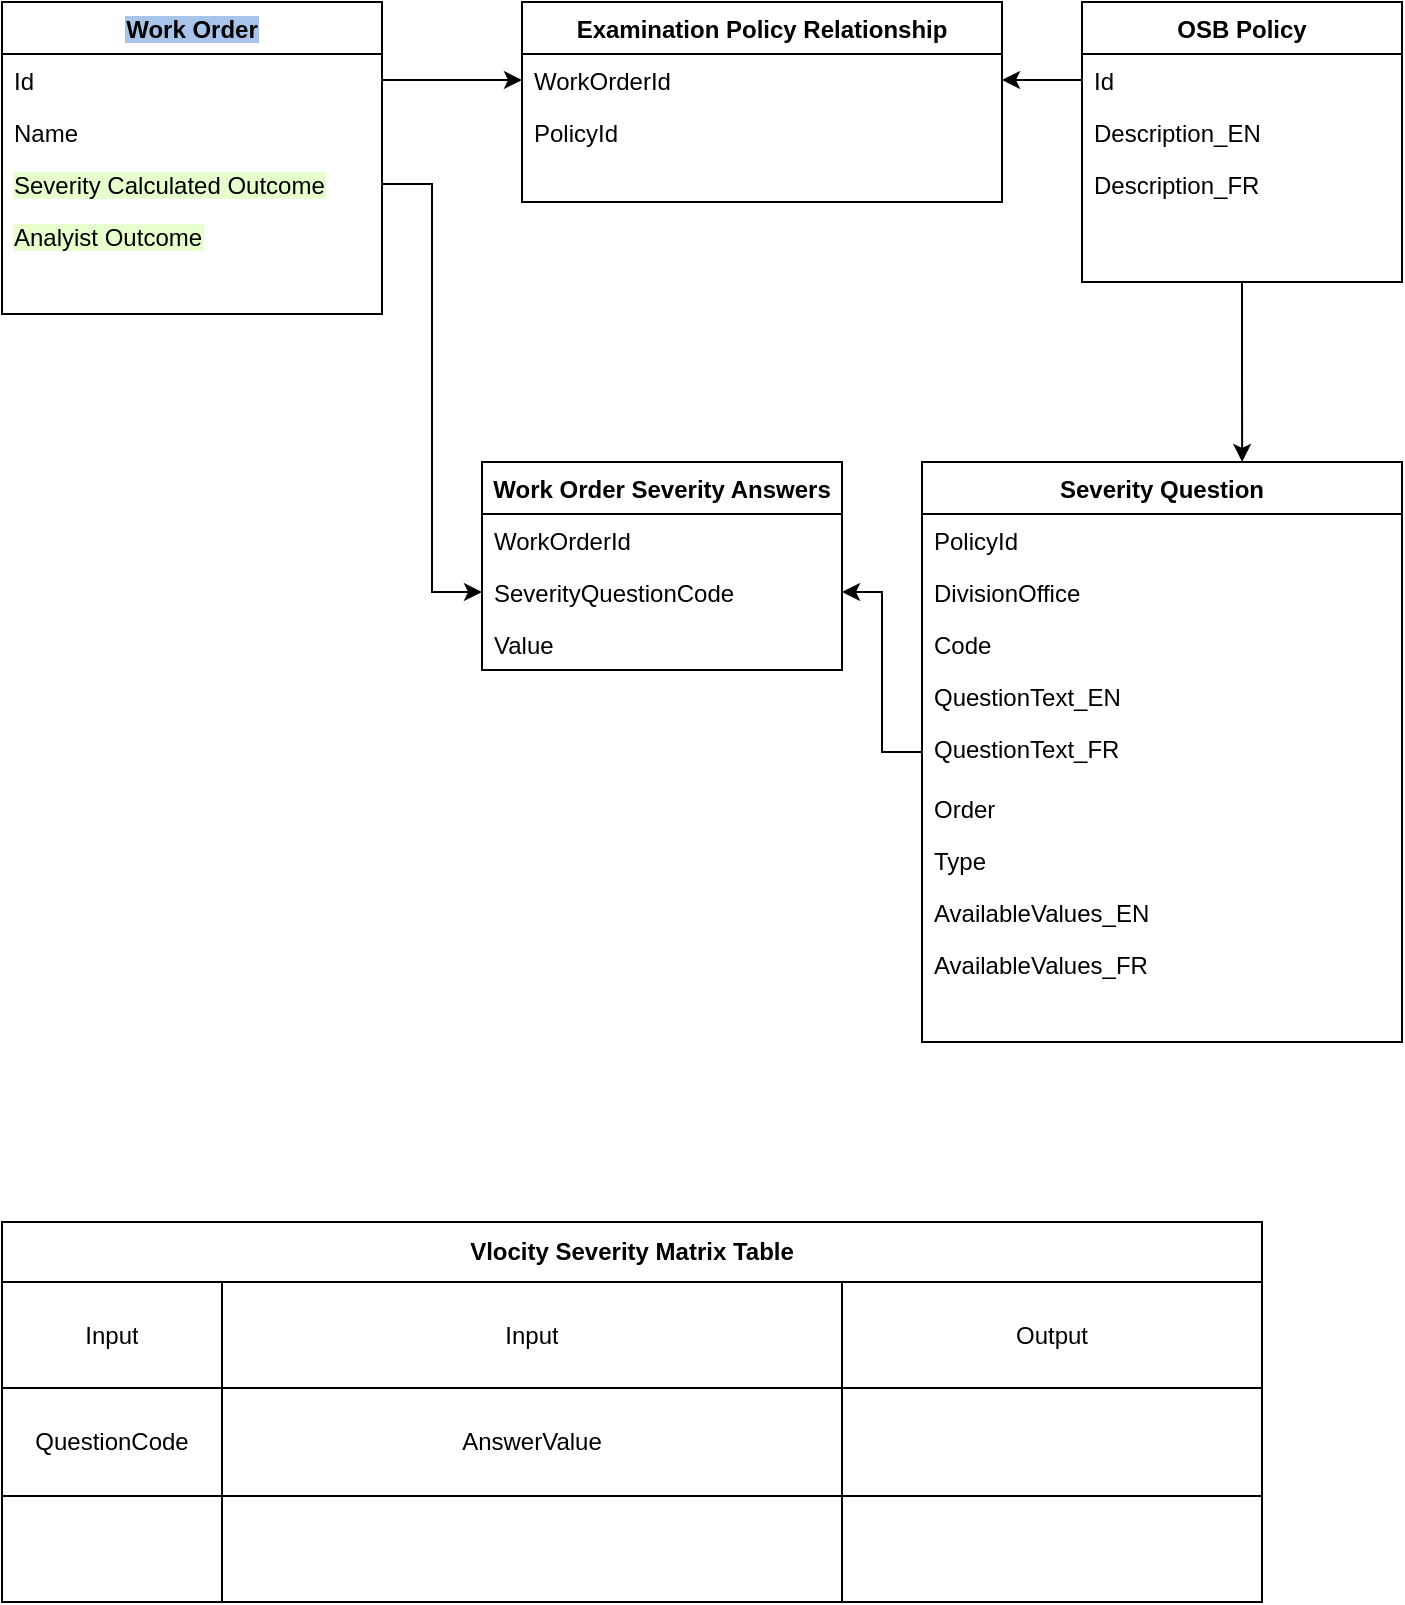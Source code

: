 <mxfile version="14.4.7" type="github" pages="2">
  <diagram id="C5RBs43oDa-KdzZeNtuy" name="DataModal">
    <mxGraphModel dx="1869" dy="635" grid="1" gridSize="10" guides="1" tooltips="1" connect="1" arrows="1" fold="1" page="1" pageScale="1" pageWidth="827" pageHeight="1169" math="0" shadow="0">
      <root>
        <mxCell id="WIyWlLk6GJQsqaUBKTNV-0" />
        <mxCell id="WIyWlLk6GJQsqaUBKTNV-1" parent="WIyWlLk6GJQsqaUBKTNV-0" />
        <mxCell id="3DVKQM_mZLRMeYmIeLQe-33" style="edgeStyle=orthogonalEdgeStyle;rounded=0;orthogonalLoop=1;jettySize=auto;html=1;entryX=0.667;entryY=0;entryDx=0;entryDy=0;entryPerimeter=0;" edge="1" parent="WIyWlLk6GJQsqaUBKTNV-1" source="zkfFHV4jXpPFQw0GAbJ--0" target="zkfFHV4jXpPFQw0GAbJ--13">
          <mxGeometry relative="1" as="geometry" />
        </mxCell>
        <mxCell id="zkfFHV4jXpPFQw0GAbJ--0" value="OSB Policy" style="swimlane;fontStyle=1;align=center;verticalAlign=top;childLayout=stackLayout;horizontal=1;startSize=26;horizontalStack=0;resizeParent=1;resizeLast=0;collapsible=1;marginBottom=0;rounded=0;shadow=0;strokeWidth=1;" parent="WIyWlLk6GJQsqaUBKTNV-1" vertex="1">
          <mxGeometry x="220" y="100" width="160" height="140" as="geometry">
            <mxRectangle x="230" y="140" width="160" height="26" as="alternateBounds" />
          </mxGeometry>
        </mxCell>
        <mxCell id="3DVKQM_mZLRMeYmIeLQe-0" value="Id" style="text;align=left;verticalAlign=top;spacingLeft=4;spacingRight=4;overflow=hidden;rotatable=0;points=[[0,0.5],[1,0.5]];portConstraint=eastwest;rounded=0;shadow=0;html=0;" vertex="1" parent="zkfFHV4jXpPFQw0GAbJ--0">
          <mxGeometry y="26" width="160" height="26" as="geometry" />
        </mxCell>
        <mxCell id="3DVKQM_mZLRMeYmIeLQe-4" value="Description_EN" style="text;align=left;verticalAlign=top;spacingLeft=4;spacingRight=4;overflow=hidden;rotatable=0;points=[[0,0.5],[1,0.5]];portConstraint=eastwest;rounded=0;shadow=0;html=0;" vertex="1" parent="zkfFHV4jXpPFQw0GAbJ--0">
          <mxGeometry y="52" width="160" height="26" as="geometry" />
        </mxCell>
        <mxCell id="zkfFHV4jXpPFQw0GAbJ--3" value="Description_FR&#xa;" style="text;align=left;verticalAlign=top;spacingLeft=4;spacingRight=4;overflow=hidden;rotatable=0;points=[[0,0.5],[1,0.5]];portConstraint=eastwest;rounded=0;shadow=0;html=0;" parent="zkfFHV4jXpPFQw0GAbJ--0" vertex="1">
          <mxGeometry y="78" width="160" height="24" as="geometry" />
        </mxCell>
        <mxCell id="zkfFHV4jXpPFQw0GAbJ--13" value="Severity Question" style="swimlane;fontStyle=1;align=center;verticalAlign=top;childLayout=stackLayout;horizontal=1;startSize=26;horizontalStack=0;resizeParent=1;resizeLast=0;collapsible=1;marginBottom=0;rounded=0;shadow=0;strokeWidth=1;" parent="WIyWlLk6GJQsqaUBKTNV-1" vertex="1">
          <mxGeometry x="140" y="330" width="240" height="290" as="geometry">
            <mxRectangle x="340" y="380" width="170" height="26" as="alternateBounds" />
          </mxGeometry>
        </mxCell>
        <mxCell id="zkfFHV4jXpPFQw0GAbJ--14" value="PolicyId" style="text;align=left;verticalAlign=top;spacingLeft=4;spacingRight=4;overflow=hidden;rotatable=0;points=[[0,0.5],[1,0.5]];portConstraint=eastwest;" parent="zkfFHV4jXpPFQw0GAbJ--13" vertex="1">
          <mxGeometry y="26" width="240" height="26" as="geometry" />
        </mxCell>
        <mxCell id="3DVKQM_mZLRMeYmIeLQe-18" value="DivisionOffice" style="text;align=left;verticalAlign=top;spacingLeft=4;spacingRight=4;overflow=hidden;rotatable=0;points=[[0,0.5],[1,0.5]];portConstraint=eastwest;" vertex="1" parent="zkfFHV4jXpPFQw0GAbJ--13">
          <mxGeometry y="52" width="240" height="26" as="geometry" />
        </mxCell>
        <mxCell id="3DVKQM_mZLRMeYmIeLQe-19" value="Code" style="text;align=left;verticalAlign=top;spacingLeft=4;spacingRight=4;overflow=hidden;rotatable=0;points=[[0,0.5],[1,0.5]];portConstraint=eastwest;" vertex="1" parent="zkfFHV4jXpPFQw0GAbJ--13">
          <mxGeometry y="78" width="240" height="26" as="geometry" />
        </mxCell>
        <mxCell id="3DVKQM_mZLRMeYmIeLQe-20" value="QuestionText_EN" style="text;align=left;verticalAlign=top;spacingLeft=4;spacingRight=4;overflow=hidden;rotatable=0;points=[[0,0.5],[1,0.5]];portConstraint=eastwest;" vertex="1" parent="zkfFHV4jXpPFQw0GAbJ--13">
          <mxGeometry y="104" width="240" height="26" as="geometry" />
        </mxCell>
        <mxCell id="3DVKQM_mZLRMeYmIeLQe-23" value="QuestionText_FR" style="text;align=left;verticalAlign=top;spacingLeft=4;spacingRight=4;overflow=hidden;rotatable=0;points=[[0,0.5],[1,0.5]];portConstraint=eastwest;" vertex="1" parent="zkfFHV4jXpPFQw0GAbJ--13">
          <mxGeometry y="130" width="240" height="30" as="geometry" />
        </mxCell>
        <mxCell id="3DVKQM_mZLRMeYmIeLQe-24" value="Order" style="text;align=left;verticalAlign=top;spacingLeft=4;spacingRight=4;overflow=hidden;rotatable=0;points=[[0,0.5],[1,0.5]];portConstraint=eastwest;" vertex="1" parent="zkfFHV4jXpPFQw0GAbJ--13">
          <mxGeometry y="160" width="240" height="26" as="geometry" />
        </mxCell>
        <mxCell id="3DVKQM_mZLRMeYmIeLQe-25" value="Type" style="text;align=left;verticalAlign=top;spacingLeft=4;spacingRight=4;overflow=hidden;rotatable=0;points=[[0,0.5],[1,0.5]];portConstraint=eastwest;" vertex="1" parent="zkfFHV4jXpPFQw0GAbJ--13">
          <mxGeometry y="186" width="240" height="26" as="geometry" />
        </mxCell>
        <mxCell id="3DVKQM_mZLRMeYmIeLQe-26" value="AvailableValues_EN" style="text;align=left;verticalAlign=top;spacingLeft=4;spacingRight=4;overflow=hidden;rotatable=0;points=[[0,0.5],[1,0.5]];portConstraint=eastwest;" vertex="1" parent="zkfFHV4jXpPFQw0GAbJ--13">
          <mxGeometry y="212" width="240" height="26" as="geometry" />
        </mxCell>
        <mxCell id="3DVKQM_mZLRMeYmIeLQe-28" value="AvailableValues_FR" style="text;align=left;verticalAlign=top;spacingLeft=4;spacingRight=4;overflow=hidden;rotatable=0;points=[[0,0.5],[1,0.5]];portConstraint=eastwest;" vertex="1" parent="zkfFHV4jXpPFQw0GAbJ--13">
          <mxGeometry y="238" width="240" height="26" as="geometry" />
        </mxCell>
        <mxCell id="zkfFHV4jXpPFQw0GAbJ--17" value="Work Order" style="swimlane;fontStyle=1;align=center;verticalAlign=top;childLayout=stackLayout;horizontal=1;startSize=26;horizontalStack=0;resizeParent=1;resizeLast=0;collapsible=1;marginBottom=0;rounded=0;shadow=0;strokeWidth=1;labelBackgroundColor=#A9C4EB;" parent="WIyWlLk6GJQsqaUBKTNV-1" vertex="1">
          <mxGeometry x="-320" y="100" width="190" height="156" as="geometry">
            <mxRectangle x="550" y="140" width="160" height="26" as="alternateBounds" />
          </mxGeometry>
        </mxCell>
        <mxCell id="3DVKQM_mZLRMeYmIeLQe-14" value="Id" style="text;align=left;verticalAlign=top;spacingLeft=4;spacingRight=4;overflow=hidden;rotatable=0;points=[[0,0.5],[1,0.5]];portConstraint=eastwest;rounded=0;shadow=0;html=0;" vertex="1" parent="zkfFHV4jXpPFQw0GAbJ--17">
          <mxGeometry y="26" width="190" height="26" as="geometry" />
        </mxCell>
        <mxCell id="3DVKQM_mZLRMeYmIeLQe-1" value="Name" style="text;align=left;verticalAlign=top;spacingLeft=4;spacingRight=4;overflow=hidden;rotatable=0;points=[[0,0.5],[1,0.5]];portConstraint=eastwest;rounded=0;shadow=0;html=0;" vertex="1" parent="zkfFHV4jXpPFQw0GAbJ--17">
          <mxGeometry y="52" width="190" height="26" as="geometry" />
        </mxCell>
        <mxCell id="3DVKQM_mZLRMeYmIeLQe-21" value="Severity Calculated Outcome" style="text;align=left;verticalAlign=top;spacingLeft=4;spacingRight=4;overflow=hidden;rotatable=0;points=[[0,0.5],[1,0.5]];portConstraint=eastwest;rounded=0;shadow=0;html=0;labelBackgroundColor=#E6FFCC;" vertex="1" parent="zkfFHV4jXpPFQw0GAbJ--17">
          <mxGeometry y="78" width="190" height="26" as="geometry" />
        </mxCell>
        <mxCell id="w55qhtxzYpkh1fjeQXrs-0" value="Analyist Outcome" style="text;align=left;verticalAlign=top;spacingLeft=4;spacingRight=4;overflow=hidden;rotatable=0;points=[[0,0.5],[1,0.5]];portConstraint=eastwest;rounded=0;shadow=0;html=0;labelBackgroundColor=#E6FFCC;" vertex="1" parent="zkfFHV4jXpPFQw0GAbJ--17">
          <mxGeometry y="104" width="190" height="26" as="geometry" />
        </mxCell>
        <mxCell id="3DVKQM_mZLRMeYmIeLQe-5" value="Examination Policy Relationship" style="swimlane;fontStyle=1;align=center;verticalAlign=top;childLayout=stackLayout;horizontal=1;startSize=26;horizontalStack=0;resizeParent=1;resizeLast=0;collapsible=1;marginBottom=0;rounded=0;shadow=0;strokeWidth=1;" vertex="1" parent="WIyWlLk6GJQsqaUBKTNV-1">
          <mxGeometry x="-60" y="100" width="240" height="100" as="geometry">
            <mxRectangle x="230" y="140" width="160" height="26" as="alternateBounds" />
          </mxGeometry>
        </mxCell>
        <mxCell id="3DVKQM_mZLRMeYmIeLQe-6" value="WorkOrderId" style="text;align=left;verticalAlign=top;spacingLeft=4;spacingRight=4;overflow=hidden;rotatable=0;points=[[0,0.5],[1,0.5]];portConstraint=eastwest;rounded=0;shadow=0;html=0;" vertex="1" parent="3DVKQM_mZLRMeYmIeLQe-5">
          <mxGeometry y="26" width="240" height="26" as="geometry" />
        </mxCell>
        <mxCell id="3DVKQM_mZLRMeYmIeLQe-12" value="PolicyId" style="text;align=left;verticalAlign=top;spacingLeft=4;spacingRight=4;overflow=hidden;rotatable=0;points=[[0,0.5],[1,0.5]];portConstraint=eastwest;rounded=0;shadow=0;html=0;" vertex="1" parent="3DVKQM_mZLRMeYmIeLQe-5">
          <mxGeometry y="52" width="240" height="26" as="geometry" />
        </mxCell>
        <mxCell id="3DVKQM_mZLRMeYmIeLQe-16" style="edgeStyle=orthogonalEdgeStyle;rounded=0;orthogonalLoop=1;jettySize=auto;html=1;" edge="1" parent="WIyWlLk6GJQsqaUBKTNV-1" source="3DVKQM_mZLRMeYmIeLQe-14" target="3DVKQM_mZLRMeYmIeLQe-6">
          <mxGeometry relative="1" as="geometry" />
        </mxCell>
        <mxCell id="3DVKQM_mZLRMeYmIeLQe-31" style="edgeStyle=orthogonalEdgeStyle;rounded=0;orthogonalLoop=1;jettySize=auto;html=1;" edge="1" parent="WIyWlLk6GJQsqaUBKTNV-1" source="3DVKQM_mZLRMeYmIeLQe-0" target="3DVKQM_mZLRMeYmIeLQe-6">
          <mxGeometry relative="1" as="geometry" />
        </mxCell>
        <mxCell id="iUIeiIgOGmkUIgAeyC2f-1" value="Vlocity Severity Matrix Table" style="shape=table;html=1;whiteSpace=wrap;startSize=30;container=1;collapsible=0;childLayout=tableLayout;fontStyle=1;align=center;labelBackgroundColor=none;labelBorderColor=none;" vertex="1" parent="WIyWlLk6GJQsqaUBKTNV-1">
          <mxGeometry x="-320" y="710" width="630" height="190" as="geometry" />
        </mxCell>
        <mxCell id="iUIeiIgOGmkUIgAeyC2f-2" value="" style="shape=partialRectangle;html=1;whiteSpace=wrap;collapsible=0;dropTarget=0;pointerEvents=0;fillColor=none;top=0;left=0;bottom=0;right=0;points=[[0,0.5],[1,0.5]];portConstraint=eastwest;" vertex="1" parent="iUIeiIgOGmkUIgAeyC2f-1">
          <mxGeometry y="30" width="630" height="53" as="geometry" />
        </mxCell>
        <mxCell id="iUIeiIgOGmkUIgAeyC2f-3" value="Input" style="shape=partialRectangle;html=1;whiteSpace=wrap;connectable=0;fillColor=none;top=0;left=0;bottom=0;right=0;overflow=hidden;" vertex="1" parent="iUIeiIgOGmkUIgAeyC2f-2">
          <mxGeometry width="110" height="53" as="geometry" />
        </mxCell>
        <mxCell id="iUIeiIgOGmkUIgAeyC2f-4" value="Input" style="shape=partialRectangle;html=1;whiteSpace=wrap;connectable=0;fillColor=none;top=0;left=0;bottom=0;right=0;overflow=hidden;" vertex="1" parent="iUIeiIgOGmkUIgAeyC2f-2">
          <mxGeometry x="110" width="310" height="53" as="geometry" />
        </mxCell>
        <mxCell id="iUIeiIgOGmkUIgAeyC2f-5" value="Output" style="shape=partialRectangle;html=1;whiteSpace=wrap;connectable=0;fillColor=none;top=0;left=0;bottom=0;right=0;overflow=hidden;" vertex="1" parent="iUIeiIgOGmkUIgAeyC2f-2">
          <mxGeometry x="420" width="210" height="53" as="geometry" />
        </mxCell>
        <mxCell id="iUIeiIgOGmkUIgAeyC2f-6" value="" style="shape=partialRectangle;html=1;whiteSpace=wrap;collapsible=0;dropTarget=0;pointerEvents=0;fillColor=none;top=0;left=0;bottom=0;right=0;points=[[0,0.5],[1,0.5]];portConstraint=eastwest;" vertex="1" parent="iUIeiIgOGmkUIgAeyC2f-1">
          <mxGeometry y="83" width="630" height="54" as="geometry" />
        </mxCell>
        <mxCell id="iUIeiIgOGmkUIgAeyC2f-7" value="QuestionCode" style="shape=partialRectangle;html=1;whiteSpace=wrap;connectable=0;fillColor=none;top=0;left=0;bottom=0;right=0;overflow=hidden;" vertex="1" parent="iUIeiIgOGmkUIgAeyC2f-6">
          <mxGeometry width="110" height="54" as="geometry" />
        </mxCell>
        <mxCell id="iUIeiIgOGmkUIgAeyC2f-8" value="AnswerValue" style="shape=partialRectangle;html=1;whiteSpace=wrap;connectable=0;fillColor=none;top=0;left=0;bottom=0;right=0;overflow=hidden;" vertex="1" parent="iUIeiIgOGmkUIgAeyC2f-6">
          <mxGeometry x="110" width="310" height="54" as="geometry" />
        </mxCell>
        <mxCell id="iUIeiIgOGmkUIgAeyC2f-9" value="&lt;table&gt;&lt;tbody&gt;&lt;tr&gt;&lt;td&gt;&lt;br&gt;&lt;/td&gt;&lt;td&gt;&lt;br&gt;&lt;/td&gt;&lt;td&gt;&lt;br&gt;&lt;/td&gt;&lt;td&gt;&lt;br&gt;&lt;/td&gt;&lt;td&gt;&lt;br&gt;&lt;/td&gt;&lt;/tr&gt;&lt;tr&gt;&lt;td&gt;&lt;br&gt;&lt;/td&gt;&lt;td&gt;&lt;br&gt;&lt;/td&gt;&lt;td&gt;&lt;br&gt;&lt;/td&gt;&lt;td&gt;&lt;br&gt;&lt;/td&gt;&lt;td&gt;&lt;br&gt;&lt;/td&gt;&lt;/tr&gt;&lt;tr&gt;&lt;td&gt;&lt;br&gt;&lt;/td&gt;&lt;td&gt;&lt;br&gt;&lt;/td&gt;&lt;td&gt;&lt;br&gt;&lt;/td&gt;&lt;td&gt;&lt;br&gt;&lt;/td&gt;&lt;td&gt;&lt;br&gt;&lt;/td&gt;&lt;/tr&gt;&lt;/tbody&gt;&lt;/table&gt;" style="shape=partialRectangle;html=1;whiteSpace=wrap;connectable=0;fillColor=none;top=0;left=0;bottom=0;right=0;overflow=hidden;" vertex="1" parent="iUIeiIgOGmkUIgAeyC2f-6">
          <mxGeometry x="420" width="210" height="54" as="geometry" />
        </mxCell>
        <mxCell id="iUIeiIgOGmkUIgAeyC2f-10" value="" style="shape=partialRectangle;html=1;whiteSpace=wrap;collapsible=0;dropTarget=0;pointerEvents=0;fillColor=none;top=0;left=0;bottom=0;right=0;points=[[0,0.5],[1,0.5]];portConstraint=eastwest;" vertex="1" parent="iUIeiIgOGmkUIgAeyC2f-1">
          <mxGeometry y="137" width="630" height="53" as="geometry" />
        </mxCell>
        <mxCell id="iUIeiIgOGmkUIgAeyC2f-11" value="" style="shape=partialRectangle;html=1;whiteSpace=wrap;connectable=0;fillColor=none;top=0;left=0;bottom=0;right=0;overflow=hidden;" vertex="1" parent="iUIeiIgOGmkUIgAeyC2f-10">
          <mxGeometry width="110" height="53" as="geometry" />
        </mxCell>
        <mxCell id="iUIeiIgOGmkUIgAeyC2f-12" value="" style="shape=partialRectangle;html=1;whiteSpace=wrap;connectable=0;fillColor=none;top=0;left=0;bottom=0;right=0;overflow=hidden;" vertex="1" parent="iUIeiIgOGmkUIgAeyC2f-10">
          <mxGeometry x="110" width="310" height="53" as="geometry" />
        </mxCell>
        <mxCell id="iUIeiIgOGmkUIgAeyC2f-13" value="" style="shape=partialRectangle;html=1;whiteSpace=wrap;connectable=0;fillColor=none;top=0;left=0;bottom=0;right=0;overflow=hidden;" vertex="1" parent="iUIeiIgOGmkUIgAeyC2f-10">
          <mxGeometry x="420" width="210" height="53" as="geometry" />
        </mxCell>
        <mxCell id="p2OczhvrrMMCxWWRF7_p-0" value="Work Order Severity Answers" style="swimlane;fontStyle=1;align=center;verticalAlign=top;childLayout=stackLayout;horizontal=1;startSize=26;horizontalStack=0;resizeParent=1;resizeLast=0;collapsible=1;marginBottom=0;rounded=0;shadow=0;strokeWidth=1;" vertex="1" parent="WIyWlLk6GJQsqaUBKTNV-1">
          <mxGeometry x="-80" y="330" width="180" height="104" as="geometry">
            <mxRectangle x="130" y="380" width="160" height="26" as="alternateBounds" />
          </mxGeometry>
        </mxCell>
        <mxCell id="p2OczhvrrMMCxWWRF7_p-1" value="WorkOrderId" style="text;align=left;verticalAlign=top;spacingLeft=4;spacingRight=4;overflow=hidden;rotatable=0;points=[[0,0.5],[1,0.5]];portConstraint=eastwest;rounded=0;shadow=0;html=0;" vertex="1" parent="p2OczhvrrMMCxWWRF7_p-0">
          <mxGeometry y="26" width="180" height="26" as="geometry" />
        </mxCell>
        <mxCell id="p2OczhvrrMMCxWWRF7_p-2" value="SeverityQuestionCode" style="text;align=left;verticalAlign=top;spacingLeft=4;spacingRight=4;overflow=hidden;rotatable=0;points=[[0,0.5],[1,0.5]];portConstraint=eastwest;rounded=0;shadow=0;html=0;" vertex="1" parent="p2OczhvrrMMCxWWRF7_p-0">
          <mxGeometry y="52" width="180" height="26" as="geometry" />
        </mxCell>
        <mxCell id="p2OczhvrrMMCxWWRF7_p-3" value="Value" style="text;align=left;verticalAlign=top;spacingLeft=4;spacingRight=4;overflow=hidden;rotatable=0;points=[[0,0.5],[1,0.5]];portConstraint=eastwest;rounded=0;shadow=0;html=0;" vertex="1" parent="p2OczhvrrMMCxWWRF7_p-0">
          <mxGeometry y="78" width="180" height="26" as="geometry" />
        </mxCell>
        <mxCell id="w55qhtxzYpkh1fjeQXrs-1" style="edgeStyle=orthogonalEdgeStyle;rounded=0;orthogonalLoop=1;jettySize=auto;html=1;entryX=1;entryY=0.5;entryDx=0;entryDy=0;" edge="1" parent="WIyWlLk6GJQsqaUBKTNV-1" source="3DVKQM_mZLRMeYmIeLQe-23" target="p2OczhvrrMMCxWWRF7_p-2">
          <mxGeometry relative="1" as="geometry">
            <mxPoint x="100" y="470" as="targetPoint" />
          </mxGeometry>
        </mxCell>
        <mxCell id="w55qhtxzYpkh1fjeQXrs-2" style="edgeStyle=orthogonalEdgeStyle;rounded=0;orthogonalLoop=1;jettySize=auto;html=1;exitX=1;exitY=0.5;exitDx=0;exitDy=0;entryX=0;entryY=0.5;entryDx=0;entryDy=0;" edge="1" parent="WIyWlLk6GJQsqaUBKTNV-1" source="3DVKQM_mZLRMeYmIeLQe-21" target="p2OczhvrrMMCxWWRF7_p-2">
          <mxGeometry relative="1" as="geometry" />
        </mxCell>
      </root>
    </mxGraphModel>
  </diagram>
  <diagram id="4J7ILGuZl2b1Ar88rJ4L" name="Flow">
    <mxGraphModel dx="1042" dy="635" grid="1" gridSize="10" guides="1" tooltips="1" connect="1" arrows="1" fold="1" page="1" pageScale="1" pageWidth="850" pageHeight="1100" math="0" shadow="0">
      <root>
        <mxCell id="VeWbgr4w95AqmLYHKVb8-0" />
        <mxCell id="VeWbgr4w95AqmLYHKVb8-1" parent="VeWbgr4w95AqmLYHKVb8-0" />
        <mxCell id="Or3j6joMFOUYmIIk-L7M-6" value="" style="edgeStyle=orthogonalEdgeStyle;rounded=0;orthogonalLoop=1;jettySize=auto;html=1;" edge="1" parent="VeWbgr4w95AqmLYHKVb8-1" source="_XsPLW2cbFTqWDyREmin-0" target="Or3j6joMFOUYmIIk-L7M-3">
          <mxGeometry relative="1" as="geometry" />
        </mxCell>
        <mxCell id="_XsPLW2cbFTqWDyREmin-0" value="User&lt;br&gt;" style="shape=umlActor;verticalLabelPosition=bottom;verticalAlign=top;html=1;outlineConnect=0;" vertex="1" parent="VeWbgr4w95AqmLYHKVb8-1">
          <mxGeometry x="50" y="140" width="30" height="60" as="geometry" />
        </mxCell>
        <mxCell id="Or3j6joMFOUYmIIk-L7M-1" value="" style="edgeStyle=orthogonalEdgeStyle;rounded=0;orthogonalLoop=1;jettySize=auto;html=1;" edge="1" parent="VeWbgr4w95AqmLYHKVb8-1">
          <mxGeometry relative="1" as="geometry">
            <mxPoint x="320" y="170" as="sourcePoint" />
            <mxPoint x="360" y="170" as="targetPoint" />
          </mxGeometry>
        </mxCell>
        <mxCell id="_XsPLW2cbFTqWDyREmin-4" value="" style="edgeStyle=orthogonalEdgeStyle;rounded=0;orthogonalLoop=1;jettySize=auto;html=1;" edge="1" parent="VeWbgr4w95AqmLYHKVb8-1" target="_XsPLW2cbFTqWDyREmin-3">
          <mxGeometry relative="1" as="geometry">
            <mxPoint x="530" y="170" as="sourcePoint" />
          </mxGeometry>
        </mxCell>
        <mxCell id="_XsPLW2cbFTqWDyREmin-3" value="Examination Work Order&lt;br&gt;Severity Calculation Outcome" style="whiteSpace=wrap;html=1;rounded=1;" vertex="1" parent="VeWbgr4w95AqmLYHKVb8-1">
          <mxGeometry x="590" y="130" width="180" height="80" as="geometry" />
        </mxCell>
        <mxCell id="Or3j6joMFOUYmIIk-L7M-2" value="&lt;span&gt;Severity Matrix Calculation Process&lt;/span&gt;" style="shape=process;whiteSpace=wrap;html=1;backgroundOutline=1;labelBackgroundColor=none;" vertex="1" parent="VeWbgr4w95AqmLYHKVb8-1">
          <mxGeometry x="360" y="130" width="185" height="80" as="geometry" />
        </mxCell>
        <mxCell id="Or3j6joMFOUYmIIk-L7M-3" value="&lt;span&gt;Examination Work Order&lt;/span&gt;&lt;br&gt;&lt;span&gt;Examination Findings&lt;/span&gt;&lt;br&gt;&lt;span&gt;Assign Policies&lt;/span&gt;" style="shape=step;perimeter=stepPerimeter;whiteSpace=wrap;html=1;fixedSize=1;labelBackgroundColor=none;" vertex="1" parent="VeWbgr4w95AqmLYHKVb8-1">
          <mxGeometry x="130" y="130" width="190" height="80" as="geometry" />
        </mxCell>
        <mxCell id="Or3j6joMFOUYmIIk-L7M-7" value="&lt;h1&gt;Severity Matrix Process&lt;/h1&gt;&lt;div&gt;&lt;br&gt;&lt;/div&gt;" style="text;html=1;strokeColor=none;fillColor=none;spacing=5;spacingTop=-20;whiteSpace=wrap;overflow=hidden;rounded=0;labelBackgroundColor=none;" vertex="1" parent="VeWbgr4w95AqmLYHKVb8-1">
          <mxGeometry x="40" y="30" width="350" height="80" as="geometry" />
        </mxCell>
        <mxCell id="Or3j6joMFOUYmIIk-L7M-19" value="" style="edgeStyle=orthogonalEdgeStyle;rounded=0;orthogonalLoop=1;jettySize=auto;html=1;" edge="1" parent="VeWbgr4w95AqmLYHKVb8-1" source="Or3j6joMFOUYmIIk-L7M-11" target="Or3j6joMFOUYmIIk-L7M-12">
          <mxGeometry relative="1" as="geometry" />
        </mxCell>
        <mxCell id="Or3j6joMFOUYmIIk-L7M-11" value="Click Severity Matrix Button on Examination WO" style="ellipse;whiteSpace=wrap;html=1;labelBackgroundColor=none;" vertex="1" parent="VeWbgr4w95AqmLYHKVb8-1">
          <mxGeometry x="20" y="319" width="130" height="70" as="geometry" />
        </mxCell>
        <mxCell id="Or3j6joMFOUYmIIk-L7M-20" value="" style="edgeStyle=orthogonalEdgeStyle;rounded=0;orthogonalLoop=1;jettySize=auto;html=1;" edge="1" parent="VeWbgr4w95AqmLYHKVb8-1" source="Or3j6joMFOUYmIIk-L7M-12" target="Or3j6joMFOUYmIIk-L7M-14">
          <mxGeometry relative="1" as="geometry" />
        </mxCell>
        <mxCell id="Or3j6joMFOUYmIIk-L7M-12" value="&lt;b&gt;Vlocity OmniScript&lt;/b&gt;&lt;br&gt;&lt;span&gt;Load questions based on Division Office and Assigned Policies&lt;/span&gt;" style="rounded=0;whiteSpace=wrap;html=1;labelBackgroundColor=none;" vertex="1" parent="VeWbgr4w95AqmLYHKVb8-1">
          <mxGeometry x="170" y="300" width="210" height="107.5" as="geometry" />
        </mxCell>
        <mxCell id="Or3j6joMFOUYmIIk-L7M-21" value="" style="edgeStyle=orthogonalEdgeStyle;rounded=0;orthogonalLoop=1;jettySize=auto;html=1;" edge="1" parent="VeWbgr4w95AqmLYHKVb8-1" source="Or3j6joMFOUYmIIk-L7M-14" target="Or3j6joMFOUYmIIk-L7M-15">
          <mxGeometry relative="1" as="geometry" />
        </mxCell>
        <mxCell id="Or3j6joMFOUYmIIk-L7M-14" value="&lt;b&gt;Vlocity OmniScript&lt;/b&gt;&lt;br&gt;User answers questions&lt;br&gt;(Save answers to records and JSON field of current workOrder)" style="rounded=0;whiteSpace=wrap;html=1;labelBackgroundColor=none;" vertex="1" parent="VeWbgr4w95AqmLYHKVb8-1">
          <mxGeometry x="420" y="300" width="205" height="107" as="geometry" />
        </mxCell>
        <mxCell id="Or3j6joMFOUYmIIk-L7M-22" value="" style="edgeStyle=orthogonalEdgeStyle;rounded=0;orthogonalLoop=1;jettySize=auto;html=1;" edge="1" parent="VeWbgr4w95AqmLYHKVb8-1" source="Or3j6joMFOUYmIIk-L7M-15" target="Or3j6joMFOUYmIIk-L7M-16">
          <mxGeometry relative="1" as="geometry" />
        </mxCell>
        <mxCell id="Or3j6joMFOUYmIIk-L7M-15" value="Invoke Vlocity Calculation Procedure/ Vlocity Integration Procedure&lt;br&gt;Pass OmniScript JSON Data as parameters&amp;nbsp;" style="rounded=0;whiteSpace=wrap;html=1;labelBackgroundColor=none;" vertex="1" parent="VeWbgr4w95AqmLYHKVb8-1">
          <mxGeometry x="417.5" y="450" width="210" height="100" as="geometry" />
        </mxCell>
        <mxCell id="Or3j6joMFOUYmIIk-L7M-23" value="" style="edgeStyle=orthogonalEdgeStyle;rounded=0;orthogonalLoop=1;jettySize=auto;html=1;" edge="1" parent="VeWbgr4w95AqmLYHKVb8-1" source="Or3j6joMFOUYmIIk-L7M-16" target="Or3j6joMFOUYmIIk-L7M-17">
          <mxGeometry relative="1" as="geometry" />
        </mxCell>
        <mxCell id="Or3j6joMFOUYmIIk-L7M-16" value="Vlocity Matrix/Calculation/Integration&amp;nbsp;&lt;br&gt;Generate the Calculation result&lt;br&gt;(The matrix are loaded by different division office)&amp;nbsp;" style="rounded=0;whiteSpace=wrap;html=1;labelBackgroundColor=none;" vertex="1" parent="VeWbgr4w95AqmLYHKVb8-1">
          <mxGeometry x="417.5" y="590" width="210" height="110" as="geometry" />
        </mxCell>
        <mxCell id="Or3j6joMFOUYmIIk-L7M-24" value="" style="edgeStyle=orthogonalEdgeStyle;rounded=0;orthogonalLoop=1;jettySize=auto;html=1;" edge="1" parent="VeWbgr4w95AqmLYHKVb8-1" source="Or3j6joMFOUYmIIk-L7M-17" target="Or3j6joMFOUYmIIk-L7M-18">
          <mxGeometry relative="1" as="geometry" />
        </mxCell>
        <mxCell id="Or3j6joMFOUYmIIk-L7M-17" value="&lt;b&gt;Vlocity OmniScript&lt;/b&gt;&lt;br&gt;Show the final result of the calculation&lt;br&gt;Save to current work order outcome" style="rounded=0;whiteSpace=wrap;html=1;labelBackgroundColor=none;" vertex="1" parent="VeWbgr4w95AqmLYHKVb8-1">
          <mxGeometry x="420" y="740" width="205" height="107" as="geometry" />
        </mxCell>
        <mxCell id="Or3j6joMFOUYmIIk-L7M-18" value="End" style="ellipse;whiteSpace=wrap;html=1;aspect=fixed;labelBackgroundColor=none;" vertex="1" parent="VeWbgr4w95AqmLYHKVb8-1">
          <mxGeometry x="492.5" y="880" width="60" height="60" as="geometry" />
        </mxCell>
      </root>
    </mxGraphModel>
  </diagram>
</mxfile>
